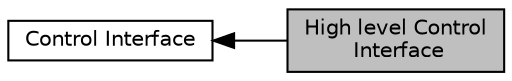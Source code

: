 digraph "High level Control Interface"
{
  edge [fontname="Helvetica",fontsize="10",labelfontname="Helvetica",labelfontsize="10"];
  node [fontname="Helvetica",fontsize="10",shape=record];
  rankdir=LR;
  Node1 [label="Control Interface",height=0.2,width=0.4,color="black", fillcolor="white", style="filled",URL="$group___control.html"];
  Node0 [label="High level Control\l Interface",height=0.2,width=0.4,color="black", fillcolor="grey75", style="filled", fontcolor="black"];
  Node1->Node0 [shape=plaintext, dir="back", style="solid"];
}

